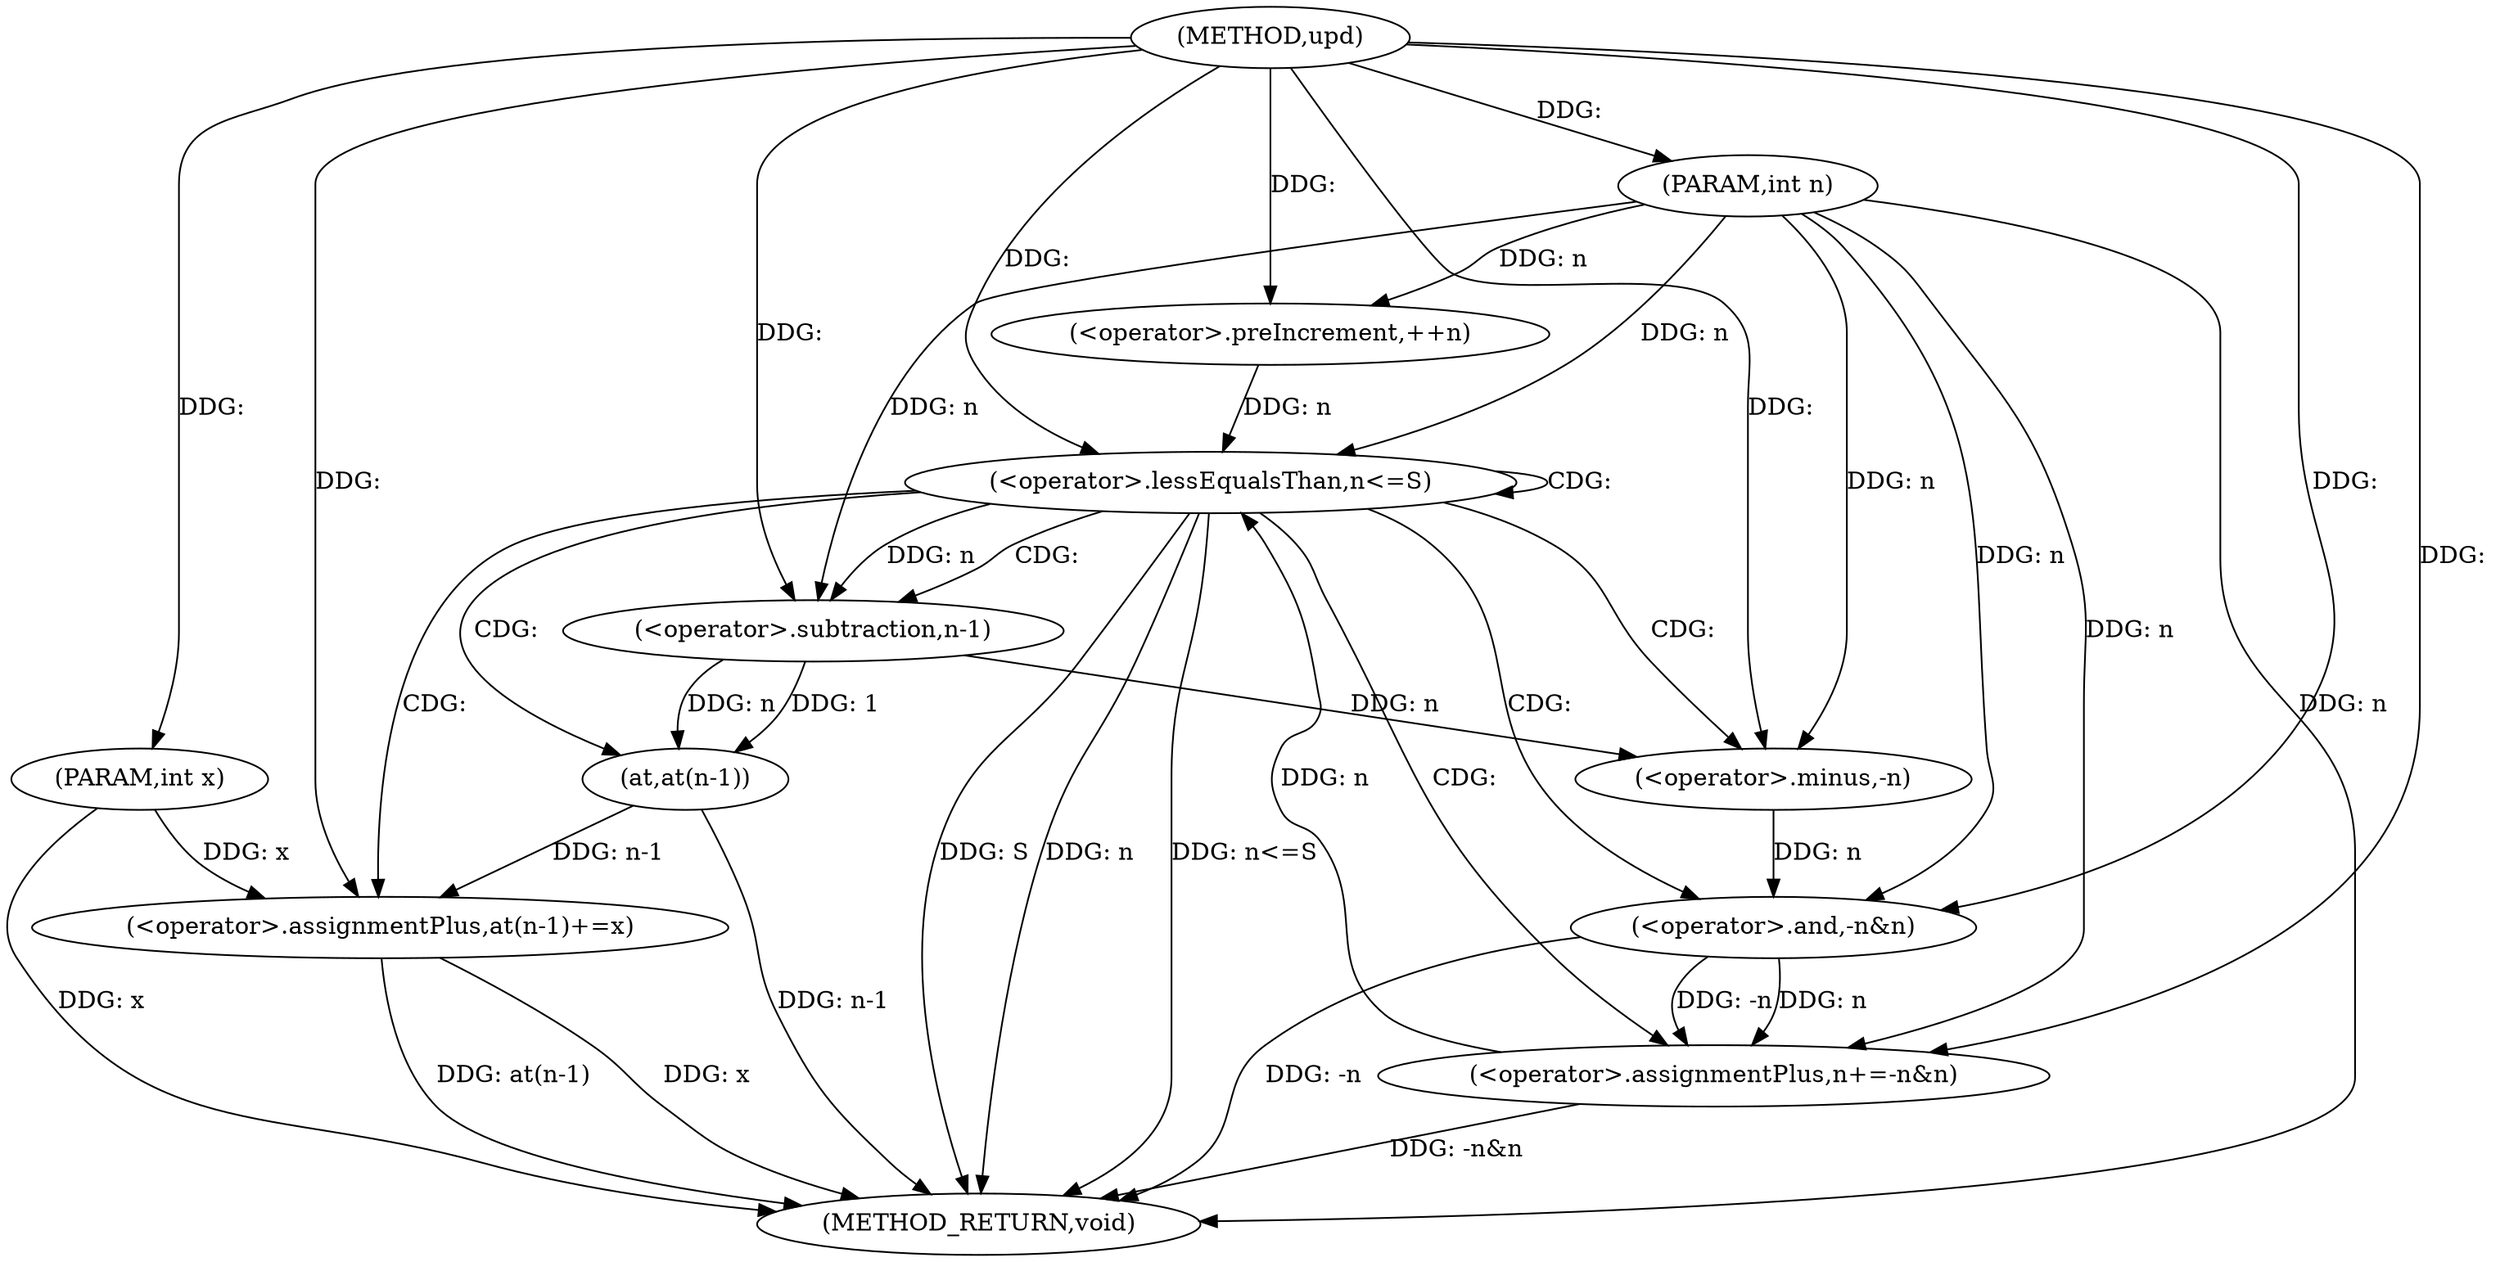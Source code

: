digraph "upd" {  
"1000138" [label = "(METHOD,upd)" ]
"1000160" [label = "(METHOD_RETURN,void)" ]
"1000139" [label = "(PARAM,int n)" ]
"1000140" [label = "(PARAM,int x)" ]
"1000143" [label = "(<operator>.preIncrement,++n)" ]
"1000145" [label = "(<operator>.lessEqualsThan,n<=S)" ]
"1000148" [label = "(<operator>.assignmentPlus,n+=-n&n)" ]
"1000154" [label = "(<operator>.assignmentPlus,at(n-1)+=x)" ]
"1000150" [label = "(<operator>.and,-n&n)" ]
"1000155" [label = "(at,at(n-1))" ]
"1000151" [label = "(<operator>.minus,-n)" ]
"1000156" [label = "(<operator>.subtraction,n-1)" ]
  "1000139" -> "1000160"  [ label = "DDG: n"] 
  "1000140" -> "1000160"  [ label = "DDG: x"] 
  "1000145" -> "1000160"  [ label = "DDG: n"] 
  "1000145" -> "1000160"  [ label = "DDG: n<=S"] 
  "1000155" -> "1000160"  [ label = "DDG: n-1"] 
  "1000154" -> "1000160"  [ label = "DDG: at(n-1)"] 
  "1000154" -> "1000160"  [ label = "DDG: x"] 
  "1000150" -> "1000160"  [ label = "DDG: -n"] 
  "1000148" -> "1000160"  [ label = "DDG: -n&n"] 
  "1000145" -> "1000160"  [ label = "DDG: S"] 
  "1000138" -> "1000139"  [ label = "DDG: "] 
  "1000138" -> "1000140"  [ label = "DDG: "] 
  "1000150" -> "1000148"  [ label = "DDG: -n"] 
  "1000150" -> "1000148"  [ label = "DDG: n"] 
  "1000140" -> "1000154"  [ label = "DDG: x"] 
  "1000138" -> "1000154"  [ label = "DDG: "] 
  "1000139" -> "1000143"  [ label = "DDG: n"] 
  "1000138" -> "1000143"  [ label = "DDG: "] 
  "1000143" -> "1000145"  [ label = "DDG: n"] 
  "1000148" -> "1000145"  [ label = "DDG: n"] 
  "1000139" -> "1000145"  [ label = "DDG: n"] 
  "1000138" -> "1000145"  [ label = "DDG: "] 
  "1000139" -> "1000148"  [ label = "DDG: n"] 
  "1000138" -> "1000148"  [ label = "DDG: "] 
  "1000155" -> "1000154"  [ label = "DDG: n-1"] 
  "1000151" -> "1000150"  [ label = "DDG: n"] 
  "1000139" -> "1000150"  [ label = "DDG: n"] 
  "1000138" -> "1000150"  [ label = "DDG: "] 
  "1000156" -> "1000155"  [ label = "DDG: n"] 
  "1000156" -> "1000155"  [ label = "DDG: 1"] 
  "1000156" -> "1000151"  [ label = "DDG: n"] 
  "1000139" -> "1000151"  [ label = "DDG: n"] 
  "1000138" -> "1000151"  [ label = "DDG: "] 
  "1000145" -> "1000156"  [ label = "DDG: n"] 
  "1000139" -> "1000156"  [ label = "DDG: n"] 
  "1000138" -> "1000156"  [ label = "DDG: "] 
  "1000145" -> "1000155"  [ label = "CDG: "] 
  "1000145" -> "1000156"  [ label = "CDG: "] 
  "1000145" -> "1000154"  [ label = "CDG: "] 
  "1000145" -> "1000151"  [ label = "CDG: "] 
  "1000145" -> "1000145"  [ label = "CDG: "] 
  "1000145" -> "1000150"  [ label = "CDG: "] 
  "1000145" -> "1000148"  [ label = "CDG: "] 
}
